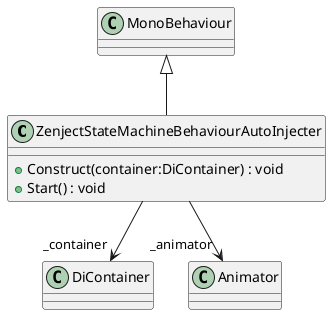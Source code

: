 @startuml
class ZenjectStateMachineBehaviourAutoInjecter {
    + Construct(container:DiContainer) : void
    + Start() : void
}
MonoBehaviour <|-- ZenjectStateMachineBehaviourAutoInjecter
ZenjectStateMachineBehaviourAutoInjecter --> "_container" DiContainer
ZenjectStateMachineBehaviourAutoInjecter --> "_animator" Animator
@enduml
